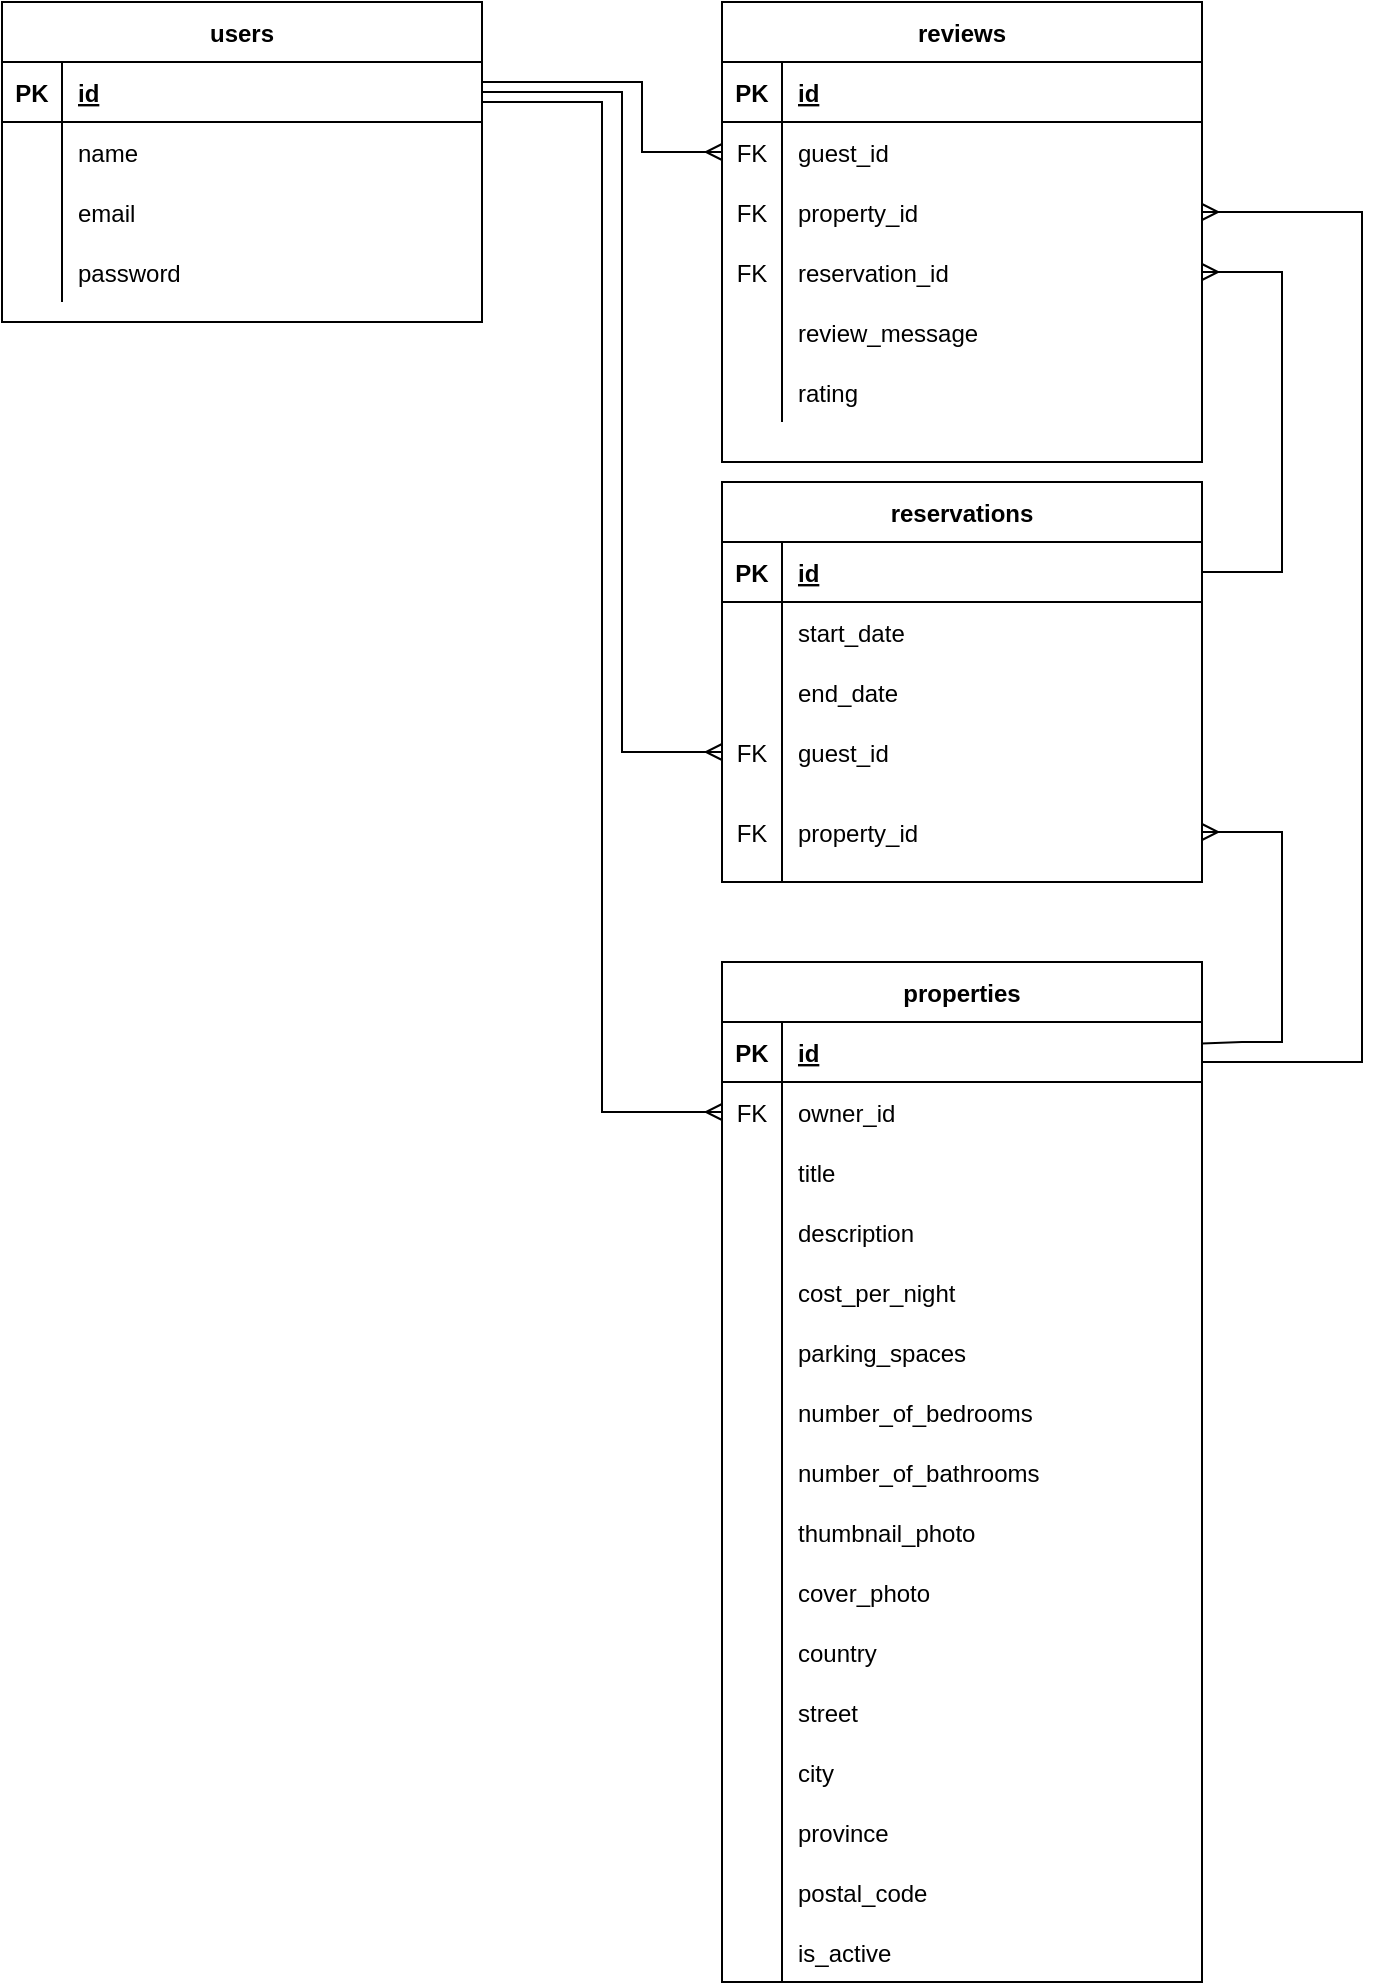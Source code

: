 <mxfile version="16.2.1" type="github"><diagram id="R2lEEEUBdFMjLlhIrx00" name="Page-1"><mxGraphModel dx="1590" dy="773" grid="1" gridSize="10" guides="1" tooltips="1" connect="1" arrows="1" fold="1" page="1" pageScale="1" pageWidth="850" pageHeight="1100" math="0" shadow="0" extFonts="Permanent Marker^https://fonts.googleapis.com/css?family=Permanent+Marker"><root><mxCell id="0"/><mxCell id="1" parent="0"/><mxCell id="C-vyLk0tnHw3VtMMgP7b-23" value="users" style="shape=table;startSize=30;container=1;collapsible=1;childLayout=tableLayout;fixedRows=1;rowLines=0;fontStyle=1;align=center;resizeLast=1;" parent="1" vertex="1"><mxGeometry x="80" y="40" width="240" height="160" as="geometry"/></mxCell><mxCell id="C-vyLk0tnHw3VtMMgP7b-24" value="" style="shape=partialRectangle;collapsible=0;dropTarget=0;pointerEvents=0;fillColor=none;points=[[0,0.5],[1,0.5]];portConstraint=eastwest;top=0;left=0;right=0;bottom=1;" parent="C-vyLk0tnHw3VtMMgP7b-23" vertex="1"><mxGeometry y="30" width="240" height="30" as="geometry"/></mxCell><mxCell id="C-vyLk0tnHw3VtMMgP7b-25" value="PK" style="shape=partialRectangle;overflow=hidden;connectable=0;fillColor=none;top=0;left=0;bottom=0;right=0;fontStyle=1;" parent="C-vyLk0tnHw3VtMMgP7b-24" vertex="1"><mxGeometry width="30" height="30" as="geometry"><mxRectangle width="30" height="30" as="alternateBounds"/></mxGeometry></mxCell><mxCell id="C-vyLk0tnHw3VtMMgP7b-26" value="id" style="shape=partialRectangle;overflow=hidden;connectable=0;fillColor=none;top=0;left=0;bottom=0;right=0;align=left;spacingLeft=6;fontStyle=5;" parent="C-vyLk0tnHw3VtMMgP7b-24" vertex="1"><mxGeometry x="30" width="210" height="30" as="geometry"><mxRectangle width="210" height="30" as="alternateBounds"/></mxGeometry></mxCell><mxCell id="C-vyLk0tnHw3VtMMgP7b-27" value="" style="shape=partialRectangle;collapsible=0;dropTarget=0;pointerEvents=0;fillColor=none;points=[[0,0.5],[1,0.5]];portConstraint=eastwest;top=0;left=0;right=0;bottom=0;" parent="C-vyLk0tnHw3VtMMgP7b-23" vertex="1"><mxGeometry y="60" width="240" height="30" as="geometry"/></mxCell><mxCell id="C-vyLk0tnHw3VtMMgP7b-28" value="" style="shape=partialRectangle;overflow=hidden;connectable=0;fillColor=none;top=0;left=0;bottom=0;right=0;" parent="C-vyLk0tnHw3VtMMgP7b-27" vertex="1"><mxGeometry width="30" height="30" as="geometry"><mxRectangle width="30" height="30" as="alternateBounds"/></mxGeometry></mxCell><mxCell id="C-vyLk0tnHw3VtMMgP7b-29" value="name" style="shape=partialRectangle;overflow=hidden;connectable=0;fillColor=none;top=0;left=0;bottom=0;right=0;align=left;spacingLeft=6;" parent="C-vyLk0tnHw3VtMMgP7b-27" vertex="1"><mxGeometry x="30" width="210" height="30" as="geometry"><mxRectangle width="210" height="30" as="alternateBounds"/></mxGeometry></mxCell><mxCell id="GCXoE9J_zPrUdsCp3kaU-1" value="" style="shape=partialRectangle;collapsible=0;dropTarget=0;pointerEvents=0;fillColor=none;points=[[0,0.5],[1,0.5]];portConstraint=eastwest;top=0;left=0;right=0;bottom=0;" parent="C-vyLk0tnHw3VtMMgP7b-23" vertex="1"><mxGeometry y="90" width="240" height="30" as="geometry"/></mxCell><mxCell id="GCXoE9J_zPrUdsCp3kaU-2" value="" style="shape=partialRectangle;overflow=hidden;connectable=0;fillColor=none;top=0;left=0;bottom=0;right=0;" parent="GCXoE9J_zPrUdsCp3kaU-1" vertex="1"><mxGeometry width="30" height="30" as="geometry"><mxRectangle width="30" height="30" as="alternateBounds"/></mxGeometry></mxCell><mxCell id="GCXoE9J_zPrUdsCp3kaU-3" value="email" style="shape=partialRectangle;overflow=hidden;connectable=0;fillColor=none;top=0;left=0;bottom=0;right=0;align=left;spacingLeft=6;" parent="GCXoE9J_zPrUdsCp3kaU-1" vertex="1"><mxGeometry x="30" width="210" height="30" as="geometry"><mxRectangle width="210" height="30" as="alternateBounds"/></mxGeometry></mxCell><mxCell id="GCXoE9J_zPrUdsCp3kaU-4" value="" style="shape=partialRectangle;collapsible=0;dropTarget=0;pointerEvents=0;fillColor=none;points=[[0,0.5],[1,0.5]];portConstraint=eastwest;top=0;left=0;right=0;bottom=0;" parent="C-vyLk0tnHw3VtMMgP7b-23" vertex="1"><mxGeometry y="120" width="240" height="30" as="geometry"/></mxCell><mxCell id="GCXoE9J_zPrUdsCp3kaU-5" value="" style="shape=partialRectangle;overflow=hidden;connectable=0;fillColor=none;top=0;left=0;bottom=0;right=0;" parent="GCXoE9J_zPrUdsCp3kaU-4" vertex="1"><mxGeometry width="30" height="30" as="geometry"><mxRectangle width="30" height="30" as="alternateBounds"/></mxGeometry></mxCell><mxCell id="GCXoE9J_zPrUdsCp3kaU-6" value="password" style="shape=partialRectangle;overflow=hidden;connectable=0;fillColor=none;top=0;left=0;bottom=0;right=0;align=left;spacingLeft=6;" parent="GCXoE9J_zPrUdsCp3kaU-4" vertex="1"><mxGeometry x="30" width="210" height="30" as="geometry"><mxRectangle width="210" height="30" as="alternateBounds"/></mxGeometry></mxCell><mxCell id="GCXoE9J_zPrUdsCp3kaU-80" value="reviews" style="shape=table;startSize=30;container=1;collapsible=1;childLayout=tableLayout;fixedRows=1;rowLines=0;fontStyle=1;align=center;resizeLast=1;" parent="1" vertex="1"><mxGeometry x="440" y="40" width="240" height="230" as="geometry"/></mxCell><mxCell id="GCXoE9J_zPrUdsCp3kaU-81" value="" style="shape=partialRectangle;collapsible=0;dropTarget=0;pointerEvents=0;fillColor=none;points=[[0,0.5],[1,0.5]];portConstraint=eastwest;top=0;left=0;right=0;bottom=1;" parent="GCXoE9J_zPrUdsCp3kaU-80" vertex="1"><mxGeometry y="30" width="240" height="30" as="geometry"/></mxCell><mxCell id="GCXoE9J_zPrUdsCp3kaU-82" value="PK" style="shape=partialRectangle;overflow=hidden;connectable=0;fillColor=none;top=0;left=0;bottom=0;right=0;fontStyle=1;" parent="GCXoE9J_zPrUdsCp3kaU-81" vertex="1"><mxGeometry width="30" height="30" as="geometry"><mxRectangle width="30" height="30" as="alternateBounds"/></mxGeometry></mxCell><mxCell id="GCXoE9J_zPrUdsCp3kaU-83" value="id" style="shape=partialRectangle;overflow=hidden;connectable=0;fillColor=none;top=0;left=0;bottom=0;right=0;align=left;spacingLeft=6;fontStyle=5;" parent="GCXoE9J_zPrUdsCp3kaU-81" vertex="1"><mxGeometry x="30" width="210" height="30" as="geometry"><mxRectangle width="210" height="30" as="alternateBounds"/></mxGeometry></mxCell><mxCell id="GCXoE9J_zPrUdsCp3kaU-87" value="" style="shape=partialRectangle;collapsible=0;dropTarget=0;pointerEvents=0;fillColor=none;points=[[0,0.5],[1,0.5]];portConstraint=eastwest;top=0;left=0;right=0;bottom=0;" parent="GCXoE9J_zPrUdsCp3kaU-80" vertex="1"><mxGeometry y="60" width="240" height="30" as="geometry"/></mxCell><mxCell id="GCXoE9J_zPrUdsCp3kaU-88" value="FK" style="shape=partialRectangle;overflow=hidden;connectable=0;fillColor=none;top=0;left=0;bottom=0;right=0;" parent="GCXoE9J_zPrUdsCp3kaU-87" vertex="1"><mxGeometry width="30" height="30" as="geometry"><mxRectangle width="30" height="30" as="alternateBounds"/></mxGeometry></mxCell><mxCell id="GCXoE9J_zPrUdsCp3kaU-89" value="guest_id" style="shape=partialRectangle;overflow=hidden;connectable=0;fillColor=none;top=0;left=0;bottom=0;right=0;align=left;spacingLeft=6;" parent="GCXoE9J_zPrUdsCp3kaU-87" vertex="1"><mxGeometry x="30" width="210" height="30" as="geometry"><mxRectangle width="210" height="30" as="alternateBounds"/></mxGeometry></mxCell><mxCell id="GCXoE9J_zPrUdsCp3kaU-101" value="" style="shape=partialRectangle;collapsible=0;dropTarget=0;pointerEvents=0;fillColor=none;points=[[0,0.5],[1,0.5]];portConstraint=eastwest;top=0;left=0;right=0;bottom=0;" parent="GCXoE9J_zPrUdsCp3kaU-80" vertex="1"><mxGeometry y="90" width="240" height="30" as="geometry"/></mxCell><mxCell id="GCXoE9J_zPrUdsCp3kaU-102" value="FK" style="shape=partialRectangle;overflow=hidden;connectable=0;fillColor=none;top=0;left=0;bottom=0;right=0;" parent="GCXoE9J_zPrUdsCp3kaU-101" vertex="1"><mxGeometry width="30" height="30" as="geometry"><mxRectangle width="30" height="30" as="alternateBounds"/></mxGeometry></mxCell><mxCell id="GCXoE9J_zPrUdsCp3kaU-103" value="property_id" style="shape=partialRectangle;overflow=hidden;connectable=0;fillColor=none;top=0;left=0;bottom=0;right=0;align=left;spacingLeft=6;" parent="GCXoE9J_zPrUdsCp3kaU-101" vertex="1"><mxGeometry x="30" width="210" height="30" as="geometry"><mxRectangle width="210" height="30" as="alternateBounds"/></mxGeometry></mxCell><mxCell id="GCXoE9J_zPrUdsCp3kaU-90" value="" style="shape=partialRectangle;collapsible=0;dropTarget=0;pointerEvents=0;fillColor=none;points=[[0,0.5],[1,0.5]];portConstraint=eastwest;top=0;left=0;right=0;bottom=0;" parent="GCXoE9J_zPrUdsCp3kaU-80" vertex="1"><mxGeometry y="120" width="240" height="30" as="geometry"/></mxCell><mxCell id="GCXoE9J_zPrUdsCp3kaU-91" value="FK" style="shape=partialRectangle;overflow=hidden;connectable=0;fillColor=none;top=0;left=0;bottom=0;right=0;" parent="GCXoE9J_zPrUdsCp3kaU-90" vertex="1"><mxGeometry width="30" height="30" as="geometry"><mxRectangle width="30" height="30" as="alternateBounds"/></mxGeometry></mxCell><mxCell id="GCXoE9J_zPrUdsCp3kaU-92" value="reservation_id" style="shape=partialRectangle;overflow=hidden;connectable=0;fillColor=none;top=0;left=0;bottom=0;right=0;align=left;spacingLeft=6;" parent="GCXoE9J_zPrUdsCp3kaU-90" vertex="1"><mxGeometry x="30" width="210" height="30" as="geometry"><mxRectangle width="210" height="30" as="alternateBounds"/></mxGeometry></mxCell><mxCell id="GCXoE9J_zPrUdsCp3kaU-93" value="" style="shape=partialRectangle;collapsible=0;dropTarget=0;pointerEvents=0;fillColor=none;points=[[0,0.5],[1,0.5]];portConstraint=eastwest;top=0;left=0;right=0;bottom=0;" parent="GCXoE9J_zPrUdsCp3kaU-80" vertex="1"><mxGeometry y="150" width="240" height="30" as="geometry"/></mxCell><mxCell id="GCXoE9J_zPrUdsCp3kaU-94" value="" style="shape=partialRectangle;overflow=hidden;connectable=0;fillColor=none;top=0;left=0;bottom=0;right=0;" parent="GCXoE9J_zPrUdsCp3kaU-93" vertex="1"><mxGeometry width="30" height="30" as="geometry"><mxRectangle width="30" height="30" as="alternateBounds"/></mxGeometry></mxCell><mxCell id="GCXoE9J_zPrUdsCp3kaU-95" value="review_message" style="shape=partialRectangle;overflow=hidden;connectable=0;fillColor=none;top=0;left=0;bottom=0;right=0;align=left;spacingLeft=6;" parent="GCXoE9J_zPrUdsCp3kaU-93" vertex="1"><mxGeometry x="30" width="210" height="30" as="geometry"><mxRectangle width="210" height="30" as="alternateBounds"/></mxGeometry></mxCell><mxCell id="GCXoE9J_zPrUdsCp3kaU-96" value="" style="shape=partialRectangle;collapsible=0;dropTarget=0;pointerEvents=0;fillColor=none;points=[[0,0.5],[1,0.5]];portConstraint=eastwest;top=0;left=0;right=0;bottom=0;" parent="GCXoE9J_zPrUdsCp3kaU-80" vertex="1"><mxGeometry y="180" width="240" height="30" as="geometry"/></mxCell><mxCell id="GCXoE9J_zPrUdsCp3kaU-97" value="" style="shape=partialRectangle;overflow=hidden;connectable=0;fillColor=none;top=0;left=0;bottom=0;right=0;" parent="GCXoE9J_zPrUdsCp3kaU-96" vertex="1"><mxGeometry width="30" height="30" as="geometry"><mxRectangle width="30" height="30" as="alternateBounds"/></mxGeometry></mxCell><mxCell id="GCXoE9J_zPrUdsCp3kaU-98" value="rating" style="shape=partialRectangle;overflow=hidden;connectable=0;fillColor=none;top=0;left=0;bottom=0;right=0;align=left;spacingLeft=6;" parent="GCXoE9J_zPrUdsCp3kaU-96" vertex="1"><mxGeometry x="30" width="210" height="30" as="geometry"><mxRectangle width="210" height="30" as="alternateBounds"/></mxGeometry></mxCell><mxCell id="GCXoE9J_zPrUdsCp3kaU-32" value="reservations" style="shape=table;startSize=30;container=1;collapsible=1;childLayout=tableLayout;fixedRows=1;rowLines=0;fontStyle=1;align=center;resizeLast=1;" parent="1" vertex="1"><mxGeometry x="440" y="280" width="240" height="200" as="geometry"/></mxCell><mxCell id="GCXoE9J_zPrUdsCp3kaU-33" value="" style="shape=partialRectangle;collapsible=0;dropTarget=0;pointerEvents=0;fillColor=none;points=[[0,0.5],[1,0.5]];portConstraint=eastwest;top=0;left=0;right=0;bottom=1;" parent="GCXoE9J_zPrUdsCp3kaU-32" vertex="1"><mxGeometry y="30" width="240" height="30" as="geometry"/></mxCell><mxCell id="GCXoE9J_zPrUdsCp3kaU-34" value="PK" style="shape=partialRectangle;overflow=hidden;connectable=0;fillColor=none;top=0;left=0;bottom=0;right=0;fontStyle=1;" parent="GCXoE9J_zPrUdsCp3kaU-33" vertex="1"><mxGeometry width="30" height="30" as="geometry"><mxRectangle width="30" height="30" as="alternateBounds"/></mxGeometry></mxCell><mxCell id="GCXoE9J_zPrUdsCp3kaU-35" value="id" style="shape=partialRectangle;overflow=hidden;connectable=0;fillColor=none;top=0;left=0;bottom=0;right=0;align=left;spacingLeft=6;fontStyle=5;" parent="GCXoE9J_zPrUdsCp3kaU-33" vertex="1"><mxGeometry x="30" width="210" height="30" as="geometry"><mxRectangle width="210" height="30" as="alternateBounds"/></mxGeometry></mxCell><mxCell id="GCXoE9J_zPrUdsCp3kaU-36" value="" style="shape=partialRectangle;collapsible=0;dropTarget=0;pointerEvents=0;fillColor=none;points=[[0,0.5],[1,0.5]];portConstraint=eastwest;top=0;left=0;right=0;bottom=0;" parent="GCXoE9J_zPrUdsCp3kaU-32" vertex="1"><mxGeometry y="60" width="240" height="30" as="geometry"/></mxCell><mxCell id="GCXoE9J_zPrUdsCp3kaU-37" value="" style="shape=partialRectangle;overflow=hidden;connectable=0;fillColor=none;top=0;left=0;bottom=0;right=0;" parent="GCXoE9J_zPrUdsCp3kaU-36" vertex="1"><mxGeometry width="30" height="30" as="geometry"><mxRectangle width="30" height="30" as="alternateBounds"/></mxGeometry></mxCell><mxCell id="GCXoE9J_zPrUdsCp3kaU-38" value="start_date" style="shape=partialRectangle;overflow=hidden;connectable=0;fillColor=none;top=0;left=0;bottom=0;right=0;align=left;spacingLeft=6;" parent="GCXoE9J_zPrUdsCp3kaU-36" vertex="1"><mxGeometry x="30" width="210" height="30" as="geometry"><mxRectangle width="210" height="30" as="alternateBounds"/></mxGeometry></mxCell><mxCell id="GCXoE9J_zPrUdsCp3kaU-39" value="" style="shape=partialRectangle;collapsible=0;dropTarget=0;pointerEvents=0;fillColor=none;points=[[0,0.5],[1,0.5]];portConstraint=eastwest;top=0;left=0;right=0;bottom=0;" parent="GCXoE9J_zPrUdsCp3kaU-32" vertex="1"><mxGeometry y="90" width="240" height="30" as="geometry"/></mxCell><mxCell id="GCXoE9J_zPrUdsCp3kaU-40" value="" style="shape=partialRectangle;overflow=hidden;connectable=0;fillColor=none;top=0;left=0;bottom=0;right=0;" parent="GCXoE9J_zPrUdsCp3kaU-39" vertex="1"><mxGeometry width="30" height="30" as="geometry"><mxRectangle width="30" height="30" as="alternateBounds"/></mxGeometry></mxCell><mxCell id="GCXoE9J_zPrUdsCp3kaU-41" value="end_date" style="shape=partialRectangle;overflow=hidden;connectable=0;fillColor=none;top=0;left=0;bottom=0;right=0;align=left;spacingLeft=6;" parent="GCXoE9J_zPrUdsCp3kaU-39" vertex="1"><mxGeometry x="30" width="210" height="30" as="geometry"><mxRectangle width="210" height="30" as="alternateBounds"/></mxGeometry></mxCell><mxCell id="GCXoE9J_zPrUdsCp3kaU-42" value="" style="shape=partialRectangle;collapsible=0;dropTarget=0;pointerEvents=0;fillColor=none;points=[[0,0.5],[1,0.5]];portConstraint=eastwest;top=0;left=0;right=0;bottom=0;" parent="GCXoE9J_zPrUdsCp3kaU-32" vertex="1"><mxGeometry y="120" width="240" height="30" as="geometry"/></mxCell><mxCell id="GCXoE9J_zPrUdsCp3kaU-43" value="FK" style="shape=partialRectangle;overflow=hidden;connectable=0;fillColor=none;top=0;left=0;bottom=0;right=0;" parent="GCXoE9J_zPrUdsCp3kaU-42" vertex="1"><mxGeometry width="30" height="30" as="geometry"><mxRectangle width="30" height="30" as="alternateBounds"/></mxGeometry></mxCell><mxCell id="GCXoE9J_zPrUdsCp3kaU-44" value="guest_id" style="shape=partialRectangle;overflow=hidden;connectable=0;fillColor=none;top=0;left=0;bottom=0;right=0;align=left;spacingLeft=6;" parent="GCXoE9J_zPrUdsCp3kaU-42" vertex="1"><mxGeometry x="30" width="210" height="30" as="geometry"><mxRectangle width="210" height="30" as="alternateBounds"/></mxGeometry></mxCell><mxCell id="GCXoE9J_zPrUdsCp3kaU-74" value="" style="shape=partialRectangle;collapsible=0;dropTarget=0;pointerEvents=0;fillColor=none;points=[[0,0.5],[1,0.5]];portConstraint=eastwest;top=0;left=0;right=0;bottom=0;" parent="GCXoE9J_zPrUdsCp3kaU-32" vertex="1"><mxGeometry y="150" width="240" height="50" as="geometry"/></mxCell><mxCell id="GCXoE9J_zPrUdsCp3kaU-75" value="FK" style="shape=partialRectangle;overflow=hidden;connectable=0;fillColor=none;top=0;left=0;bottom=0;right=0;" parent="GCXoE9J_zPrUdsCp3kaU-74" vertex="1"><mxGeometry width="30" height="50" as="geometry"><mxRectangle width="30" height="50" as="alternateBounds"/></mxGeometry></mxCell><mxCell id="GCXoE9J_zPrUdsCp3kaU-76" value="property_id" style="shape=partialRectangle;overflow=hidden;connectable=0;fillColor=none;top=0;left=0;bottom=0;right=0;align=left;spacingLeft=6;" parent="GCXoE9J_zPrUdsCp3kaU-74" vertex="1"><mxGeometry x="30" width="210" height="50" as="geometry"><mxRectangle width="210" height="50" as="alternateBounds"/></mxGeometry></mxCell><mxCell id="GCXoE9J_zPrUdsCp3kaU-10" value="properties" style="shape=table;startSize=30;container=1;collapsible=1;childLayout=tableLayout;fixedRows=1;rowLines=0;fontStyle=1;align=center;resizeLast=1;" parent="1" vertex="1"><mxGeometry x="440" y="520" width="240" height="510" as="geometry"/></mxCell><mxCell id="GCXoE9J_zPrUdsCp3kaU-11" value="" style="shape=partialRectangle;collapsible=0;dropTarget=0;pointerEvents=0;fillColor=none;points=[[0,0.5],[1,0.5]];portConstraint=eastwest;top=0;left=0;right=0;bottom=1;" parent="GCXoE9J_zPrUdsCp3kaU-10" vertex="1"><mxGeometry y="30" width="240" height="30" as="geometry"/></mxCell><mxCell id="GCXoE9J_zPrUdsCp3kaU-12" value="PK" style="shape=partialRectangle;overflow=hidden;connectable=0;fillColor=none;top=0;left=0;bottom=0;right=0;fontStyle=1;" parent="GCXoE9J_zPrUdsCp3kaU-11" vertex="1"><mxGeometry width="30" height="30" as="geometry"><mxRectangle width="30" height="30" as="alternateBounds"/></mxGeometry></mxCell><mxCell id="GCXoE9J_zPrUdsCp3kaU-13" value="id" style="shape=partialRectangle;overflow=hidden;connectable=0;fillColor=none;top=0;left=0;bottom=0;right=0;align=left;spacingLeft=6;fontStyle=5;" parent="GCXoE9J_zPrUdsCp3kaU-11" vertex="1"><mxGeometry x="30" width="210" height="30" as="geometry"><mxRectangle width="210" height="30" as="alternateBounds"/></mxGeometry></mxCell><mxCell id="GCXoE9J_zPrUdsCp3kaU-63" value="" style="shape=partialRectangle;collapsible=0;dropTarget=0;pointerEvents=0;fillColor=none;points=[[0,0.5],[1,0.5]];portConstraint=eastwest;top=0;left=0;right=0;bottom=0;" parent="GCXoE9J_zPrUdsCp3kaU-10" vertex="1"><mxGeometry y="60" width="240" height="30" as="geometry"/></mxCell><mxCell id="GCXoE9J_zPrUdsCp3kaU-64" value="FK" style="shape=partialRectangle;overflow=hidden;connectable=0;fillColor=none;top=0;left=0;bottom=0;right=0;" parent="GCXoE9J_zPrUdsCp3kaU-63" vertex="1"><mxGeometry width="30" height="30" as="geometry"><mxRectangle width="30" height="30" as="alternateBounds"/></mxGeometry></mxCell><mxCell id="GCXoE9J_zPrUdsCp3kaU-65" value="owner_id" style="shape=partialRectangle;overflow=hidden;connectable=0;fillColor=none;top=0;left=0;bottom=0;right=0;align=left;spacingLeft=6;" parent="GCXoE9J_zPrUdsCp3kaU-63" vertex="1"><mxGeometry x="30" width="210" height="30" as="geometry"><mxRectangle width="210" height="30" as="alternateBounds"/></mxGeometry></mxCell><mxCell id="GCXoE9J_zPrUdsCp3kaU-14" value="" style="shape=partialRectangle;collapsible=0;dropTarget=0;pointerEvents=0;fillColor=none;points=[[0,0.5],[1,0.5]];portConstraint=eastwest;top=0;left=0;right=0;bottom=0;" parent="GCXoE9J_zPrUdsCp3kaU-10" vertex="1"><mxGeometry y="90" width="240" height="30" as="geometry"/></mxCell><mxCell id="GCXoE9J_zPrUdsCp3kaU-15" value="" style="shape=partialRectangle;overflow=hidden;connectable=0;fillColor=none;top=0;left=0;bottom=0;right=0;" parent="GCXoE9J_zPrUdsCp3kaU-14" vertex="1"><mxGeometry width="30" height="30" as="geometry"><mxRectangle width="30" height="30" as="alternateBounds"/></mxGeometry></mxCell><mxCell id="GCXoE9J_zPrUdsCp3kaU-16" value="title" style="shape=partialRectangle;overflow=hidden;connectable=0;fillColor=none;top=0;left=0;bottom=0;right=0;align=left;spacingLeft=6;" parent="GCXoE9J_zPrUdsCp3kaU-14" vertex="1"><mxGeometry x="30" width="210" height="30" as="geometry"><mxRectangle width="210" height="30" as="alternateBounds"/></mxGeometry></mxCell><mxCell id="GCXoE9J_zPrUdsCp3kaU-17" value="" style="shape=partialRectangle;collapsible=0;dropTarget=0;pointerEvents=0;fillColor=none;points=[[0,0.5],[1,0.5]];portConstraint=eastwest;top=0;left=0;right=0;bottom=0;" parent="GCXoE9J_zPrUdsCp3kaU-10" vertex="1"><mxGeometry y="120" width="240" height="30" as="geometry"/></mxCell><mxCell id="GCXoE9J_zPrUdsCp3kaU-18" value="" style="shape=partialRectangle;overflow=hidden;connectable=0;fillColor=none;top=0;left=0;bottom=0;right=0;" parent="GCXoE9J_zPrUdsCp3kaU-17" vertex="1"><mxGeometry width="30" height="30" as="geometry"><mxRectangle width="30" height="30" as="alternateBounds"/></mxGeometry></mxCell><mxCell id="GCXoE9J_zPrUdsCp3kaU-19" value="description" style="shape=partialRectangle;overflow=hidden;connectable=0;fillColor=none;top=0;left=0;bottom=0;right=0;align=left;spacingLeft=6;" parent="GCXoE9J_zPrUdsCp3kaU-17" vertex="1"><mxGeometry x="30" width="210" height="30" as="geometry"><mxRectangle width="210" height="30" as="alternateBounds"/></mxGeometry></mxCell><mxCell id="GCXoE9J_zPrUdsCp3kaU-20" value="" style="shape=partialRectangle;collapsible=0;dropTarget=0;pointerEvents=0;fillColor=none;points=[[0,0.5],[1,0.5]];portConstraint=eastwest;top=0;left=0;right=0;bottom=0;" parent="GCXoE9J_zPrUdsCp3kaU-10" vertex="1"><mxGeometry y="150" width="240" height="30" as="geometry"/></mxCell><mxCell id="GCXoE9J_zPrUdsCp3kaU-21" value="" style="shape=partialRectangle;overflow=hidden;connectable=0;fillColor=none;top=0;left=0;bottom=0;right=0;" parent="GCXoE9J_zPrUdsCp3kaU-20" vertex="1"><mxGeometry width="30" height="30" as="geometry"><mxRectangle width="30" height="30" as="alternateBounds"/></mxGeometry></mxCell><mxCell id="GCXoE9J_zPrUdsCp3kaU-22" value="cost_per_night" style="shape=partialRectangle;overflow=hidden;connectable=0;fillColor=none;top=0;left=0;bottom=0;right=0;align=left;spacingLeft=6;" parent="GCXoE9J_zPrUdsCp3kaU-20" vertex="1"><mxGeometry x="30" width="210" height="30" as="geometry"><mxRectangle width="210" height="30" as="alternateBounds"/></mxGeometry></mxCell><mxCell id="GCXoE9J_zPrUdsCp3kaU-23" value="" style="shape=partialRectangle;collapsible=0;dropTarget=0;pointerEvents=0;fillColor=none;points=[[0,0.5],[1,0.5]];portConstraint=eastwest;top=0;left=0;right=0;bottom=0;" parent="GCXoE9J_zPrUdsCp3kaU-10" vertex="1"><mxGeometry y="180" width="240" height="30" as="geometry"/></mxCell><mxCell id="GCXoE9J_zPrUdsCp3kaU-24" value="" style="shape=partialRectangle;overflow=hidden;connectable=0;fillColor=none;top=0;left=0;bottom=0;right=0;" parent="GCXoE9J_zPrUdsCp3kaU-23" vertex="1"><mxGeometry width="30" height="30" as="geometry"><mxRectangle width="30" height="30" as="alternateBounds"/></mxGeometry></mxCell><mxCell id="GCXoE9J_zPrUdsCp3kaU-25" value="parking_spaces" style="shape=partialRectangle;overflow=hidden;connectable=0;fillColor=none;top=0;left=0;bottom=0;right=0;align=left;spacingLeft=6;" parent="GCXoE9J_zPrUdsCp3kaU-23" vertex="1"><mxGeometry x="30" width="210" height="30" as="geometry"><mxRectangle width="210" height="30" as="alternateBounds"/></mxGeometry></mxCell><mxCell id="GCXoE9J_zPrUdsCp3kaU-66" value="" style="shape=partialRectangle;collapsible=0;dropTarget=0;pointerEvents=0;fillColor=none;points=[[0,0.5],[1,0.5]];portConstraint=eastwest;top=0;left=0;right=0;bottom=0;" parent="GCXoE9J_zPrUdsCp3kaU-10" vertex="1"><mxGeometry y="210" width="240" height="30" as="geometry"/></mxCell><mxCell id="GCXoE9J_zPrUdsCp3kaU-67" value="" style="shape=partialRectangle;overflow=hidden;connectable=0;fillColor=none;top=0;left=0;bottom=0;right=0;" parent="GCXoE9J_zPrUdsCp3kaU-66" vertex="1"><mxGeometry width="30" height="30" as="geometry"><mxRectangle width="30" height="30" as="alternateBounds"/></mxGeometry></mxCell><mxCell id="GCXoE9J_zPrUdsCp3kaU-68" value="number_of_bedrooms" style="shape=partialRectangle;overflow=hidden;connectable=0;fillColor=none;top=0;left=0;bottom=0;right=0;align=left;spacingLeft=6;" parent="GCXoE9J_zPrUdsCp3kaU-66" vertex="1"><mxGeometry x="30" width="210" height="30" as="geometry"><mxRectangle width="210" height="30" as="alternateBounds"/></mxGeometry></mxCell><mxCell id="GCXoE9J_zPrUdsCp3kaU-69" value="" style="shape=partialRectangle;collapsible=0;dropTarget=0;pointerEvents=0;fillColor=none;points=[[0,0.5],[1,0.5]];portConstraint=eastwest;top=0;left=0;right=0;bottom=0;" parent="GCXoE9J_zPrUdsCp3kaU-10" vertex="1"><mxGeometry y="240" width="240" height="30" as="geometry"/></mxCell><mxCell id="GCXoE9J_zPrUdsCp3kaU-70" value="" style="shape=partialRectangle;overflow=hidden;connectable=0;fillColor=none;top=0;left=0;bottom=0;right=0;" parent="GCXoE9J_zPrUdsCp3kaU-69" vertex="1"><mxGeometry width="30" height="30" as="geometry"><mxRectangle width="30" height="30" as="alternateBounds"/></mxGeometry></mxCell><mxCell id="GCXoE9J_zPrUdsCp3kaU-71" value="number_of_bathrooms" style="shape=partialRectangle;overflow=hidden;connectable=0;fillColor=none;top=0;left=0;bottom=0;right=0;align=left;spacingLeft=6;" parent="GCXoE9J_zPrUdsCp3kaU-69" vertex="1"><mxGeometry x="30" width="210" height="30" as="geometry"><mxRectangle width="210" height="30" as="alternateBounds"/></mxGeometry></mxCell><mxCell id="GCXoE9J_zPrUdsCp3kaU-26" value="" style="shape=partialRectangle;collapsible=0;dropTarget=0;pointerEvents=0;fillColor=none;points=[[0,0.5],[1,0.5]];portConstraint=eastwest;top=0;left=0;right=0;bottom=0;" parent="GCXoE9J_zPrUdsCp3kaU-10" vertex="1"><mxGeometry y="270" width="240" height="30" as="geometry"/></mxCell><mxCell id="GCXoE9J_zPrUdsCp3kaU-27" value="" style="shape=partialRectangle;overflow=hidden;connectable=0;fillColor=none;top=0;left=0;bottom=0;right=0;" parent="GCXoE9J_zPrUdsCp3kaU-26" vertex="1"><mxGeometry width="30" height="30" as="geometry"><mxRectangle width="30" height="30" as="alternateBounds"/></mxGeometry></mxCell><mxCell id="GCXoE9J_zPrUdsCp3kaU-28" value="thumbnail_photo" style="shape=partialRectangle;overflow=hidden;connectable=0;fillColor=none;top=0;left=0;bottom=0;right=0;align=left;spacingLeft=6;" parent="GCXoE9J_zPrUdsCp3kaU-26" vertex="1"><mxGeometry x="30" width="210" height="30" as="geometry"><mxRectangle width="210" height="30" as="alternateBounds"/></mxGeometry></mxCell><mxCell id="GCXoE9J_zPrUdsCp3kaU-29" value="" style="shape=partialRectangle;collapsible=0;dropTarget=0;pointerEvents=0;fillColor=none;points=[[0,0.5],[1,0.5]];portConstraint=eastwest;top=0;left=0;right=0;bottom=0;" parent="GCXoE9J_zPrUdsCp3kaU-10" vertex="1"><mxGeometry y="300" width="240" height="30" as="geometry"/></mxCell><mxCell id="GCXoE9J_zPrUdsCp3kaU-30" value="" style="shape=partialRectangle;overflow=hidden;connectable=0;fillColor=none;top=0;left=0;bottom=0;right=0;" parent="GCXoE9J_zPrUdsCp3kaU-29" vertex="1"><mxGeometry width="30" height="30" as="geometry"><mxRectangle width="30" height="30" as="alternateBounds"/></mxGeometry></mxCell><mxCell id="GCXoE9J_zPrUdsCp3kaU-31" value="cover_photo" style="shape=partialRectangle;overflow=hidden;connectable=0;fillColor=none;top=0;left=0;bottom=0;right=0;align=left;spacingLeft=6;" parent="GCXoE9J_zPrUdsCp3kaU-29" vertex="1"><mxGeometry x="30" width="210" height="30" as="geometry"><mxRectangle width="210" height="30" as="alternateBounds"/></mxGeometry></mxCell><mxCell id="GCXoE9J_zPrUdsCp3kaU-45" value="" style="shape=partialRectangle;collapsible=0;dropTarget=0;pointerEvents=0;fillColor=none;points=[[0,0.5],[1,0.5]];portConstraint=eastwest;top=0;left=0;right=0;bottom=0;" parent="GCXoE9J_zPrUdsCp3kaU-10" vertex="1"><mxGeometry y="330" width="240" height="30" as="geometry"/></mxCell><mxCell id="GCXoE9J_zPrUdsCp3kaU-46" value="" style="shape=partialRectangle;overflow=hidden;connectable=0;fillColor=none;top=0;left=0;bottom=0;right=0;" parent="GCXoE9J_zPrUdsCp3kaU-45" vertex="1"><mxGeometry width="30" height="30" as="geometry"><mxRectangle width="30" height="30" as="alternateBounds"/></mxGeometry></mxCell><mxCell id="GCXoE9J_zPrUdsCp3kaU-47" value="country" style="shape=partialRectangle;overflow=hidden;connectable=0;fillColor=none;top=0;left=0;bottom=0;right=0;align=left;spacingLeft=6;" parent="GCXoE9J_zPrUdsCp3kaU-45" vertex="1"><mxGeometry x="30" width="210" height="30" as="geometry"><mxRectangle width="210" height="30" as="alternateBounds"/></mxGeometry></mxCell><mxCell id="GCXoE9J_zPrUdsCp3kaU-48" value="" style="shape=partialRectangle;collapsible=0;dropTarget=0;pointerEvents=0;fillColor=none;points=[[0,0.5],[1,0.5]];portConstraint=eastwest;top=0;left=0;right=0;bottom=0;" parent="GCXoE9J_zPrUdsCp3kaU-10" vertex="1"><mxGeometry y="360" width="240" height="30" as="geometry"/></mxCell><mxCell id="GCXoE9J_zPrUdsCp3kaU-49" value="" style="shape=partialRectangle;overflow=hidden;connectable=0;fillColor=none;top=0;left=0;bottom=0;right=0;" parent="GCXoE9J_zPrUdsCp3kaU-48" vertex="1"><mxGeometry width="30" height="30" as="geometry"><mxRectangle width="30" height="30" as="alternateBounds"/></mxGeometry></mxCell><mxCell id="GCXoE9J_zPrUdsCp3kaU-50" value="street" style="shape=partialRectangle;overflow=hidden;connectable=0;fillColor=none;top=0;left=0;bottom=0;right=0;align=left;spacingLeft=6;" parent="GCXoE9J_zPrUdsCp3kaU-48" vertex="1"><mxGeometry x="30" width="210" height="30" as="geometry"><mxRectangle width="210" height="30" as="alternateBounds"/></mxGeometry></mxCell><mxCell id="GCXoE9J_zPrUdsCp3kaU-51" value="" style="shape=partialRectangle;collapsible=0;dropTarget=0;pointerEvents=0;fillColor=none;points=[[0,0.5],[1,0.5]];portConstraint=eastwest;top=0;left=0;right=0;bottom=0;" parent="GCXoE9J_zPrUdsCp3kaU-10" vertex="1"><mxGeometry y="390" width="240" height="30" as="geometry"/></mxCell><mxCell id="GCXoE9J_zPrUdsCp3kaU-52" value="" style="shape=partialRectangle;overflow=hidden;connectable=0;fillColor=none;top=0;left=0;bottom=0;right=0;" parent="GCXoE9J_zPrUdsCp3kaU-51" vertex="1"><mxGeometry width="30" height="30" as="geometry"><mxRectangle width="30" height="30" as="alternateBounds"/></mxGeometry></mxCell><mxCell id="GCXoE9J_zPrUdsCp3kaU-53" value="city" style="shape=partialRectangle;overflow=hidden;connectable=0;fillColor=none;top=0;left=0;bottom=0;right=0;align=left;spacingLeft=6;" parent="GCXoE9J_zPrUdsCp3kaU-51" vertex="1"><mxGeometry x="30" width="210" height="30" as="geometry"><mxRectangle width="210" height="30" as="alternateBounds"/></mxGeometry></mxCell><mxCell id="GCXoE9J_zPrUdsCp3kaU-54" value="" style="shape=partialRectangle;collapsible=0;dropTarget=0;pointerEvents=0;fillColor=none;points=[[0,0.5],[1,0.5]];portConstraint=eastwest;top=0;left=0;right=0;bottom=0;" parent="GCXoE9J_zPrUdsCp3kaU-10" vertex="1"><mxGeometry y="420" width="240" height="30" as="geometry"/></mxCell><mxCell id="GCXoE9J_zPrUdsCp3kaU-55" value="" style="shape=partialRectangle;overflow=hidden;connectable=0;fillColor=none;top=0;left=0;bottom=0;right=0;" parent="GCXoE9J_zPrUdsCp3kaU-54" vertex="1"><mxGeometry width="30" height="30" as="geometry"><mxRectangle width="30" height="30" as="alternateBounds"/></mxGeometry></mxCell><mxCell id="GCXoE9J_zPrUdsCp3kaU-56" value="province" style="shape=partialRectangle;overflow=hidden;connectable=0;fillColor=none;top=0;left=0;bottom=0;right=0;align=left;spacingLeft=6;" parent="GCXoE9J_zPrUdsCp3kaU-54" vertex="1"><mxGeometry x="30" width="210" height="30" as="geometry"><mxRectangle width="210" height="30" as="alternateBounds"/></mxGeometry></mxCell><mxCell id="GCXoE9J_zPrUdsCp3kaU-57" value="" style="shape=partialRectangle;collapsible=0;dropTarget=0;pointerEvents=0;fillColor=none;points=[[0,0.5],[1,0.5]];portConstraint=eastwest;top=0;left=0;right=0;bottom=0;" parent="GCXoE9J_zPrUdsCp3kaU-10" vertex="1"><mxGeometry y="450" width="240" height="30" as="geometry"/></mxCell><mxCell id="GCXoE9J_zPrUdsCp3kaU-58" value="" style="shape=partialRectangle;overflow=hidden;connectable=0;fillColor=none;top=0;left=0;bottom=0;right=0;" parent="GCXoE9J_zPrUdsCp3kaU-57" vertex="1"><mxGeometry width="30" height="30" as="geometry"><mxRectangle width="30" height="30" as="alternateBounds"/></mxGeometry></mxCell><mxCell id="GCXoE9J_zPrUdsCp3kaU-59" value="postal_code" style="shape=partialRectangle;overflow=hidden;connectable=0;fillColor=none;top=0;left=0;bottom=0;right=0;align=left;spacingLeft=6;" parent="GCXoE9J_zPrUdsCp3kaU-57" vertex="1"><mxGeometry x="30" width="210" height="30" as="geometry"><mxRectangle width="210" height="30" as="alternateBounds"/></mxGeometry></mxCell><mxCell id="GCXoE9J_zPrUdsCp3kaU-60" value="" style="shape=partialRectangle;collapsible=0;dropTarget=0;pointerEvents=0;fillColor=none;points=[[0,0.5],[1,0.5]];portConstraint=eastwest;top=0;left=0;right=0;bottom=0;" parent="GCXoE9J_zPrUdsCp3kaU-10" vertex="1"><mxGeometry y="480" width="240" height="30" as="geometry"/></mxCell><mxCell id="GCXoE9J_zPrUdsCp3kaU-61" value="" style="shape=partialRectangle;overflow=hidden;connectable=0;fillColor=none;top=0;left=0;bottom=0;right=0;" parent="GCXoE9J_zPrUdsCp3kaU-60" vertex="1"><mxGeometry width="30" height="30" as="geometry"><mxRectangle width="30" height="30" as="alternateBounds"/></mxGeometry></mxCell><mxCell id="GCXoE9J_zPrUdsCp3kaU-62" value="is_active" style="shape=partialRectangle;overflow=hidden;connectable=0;fillColor=none;top=0;left=0;bottom=0;right=0;align=left;spacingLeft=6;" parent="GCXoE9J_zPrUdsCp3kaU-60" vertex="1"><mxGeometry x="30" width="210" height="30" as="geometry"><mxRectangle width="210" height="30" as="alternateBounds"/></mxGeometry></mxCell><mxCell id="GCXoE9J_zPrUdsCp3kaU-73" value="" style="edgeStyle=orthogonalEdgeStyle;fontSize=12;html=1;endArrow=ERmany;rounded=0;" parent="1" source="C-vyLk0tnHw3VtMMgP7b-24" target="GCXoE9J_zPrUdsCp3kaU-63" edge="1"><mxGeometry width="100" height="100" relative="1" as="geometry"><mxPoint x="370" y="70" as="sourcePoint"/><mxPoint x="270" y="380" as="targetPoint"/><Array as="points"><mxPoint x="380" y="90"/><mxPoint x="380" y="595"/></Array></mxGeometry></mxCell><mxCell id="GCXoE9J_zPrUdsCp3kaU-99" value="" style="edgeStyle=orthogonalEdgeStyle;fontSize=12;html=1;endArrow=ERmany;rounded=0;" parent="1" source="C-vyLk0tnHw3VtMMgP7b-24" target="GCXoE9J_zPrUdsCp3kaU-87" edge="1"><mxGeometry width="100" height="100" relative="1" as="geometry"><mxPoint x="330" y="95" as="sourcePoint"/><mxPoint x="450" y="365" as="targetPoint"/><Array as="points"><mxPoint x="400" y="80"/><mxPoint x="400" y="115"/></Array></mxGeometry></mxCell><mxCell id="GCXoE9J_zPrUdsCp3kaU-100" value="" style="edgeStyle=orthogonalEdgeStyle;fontSize=12;html=1;endArrow=ERmany;rounded=0;" parent="1" source="GCXoE9J_zPrUdsCp3kaU-33" target="GCXoE9J_zPrUdsCp3kaU-90" edge="1"><mxGeometry width="100" height="100" relative="1" as="geometry"><mxPoint x="330" y="95" as="sourcePoint"/><mxPoint x="330" y="355" as="targetPoint"/><Array as="points"><mxPoint x="720" y="325"/><mxPoint x="720" y="175"/></Array></mxGeometry></mxCell><mxCell id="GCXoE9J_zPrUdsCp3kaU-78" value="" style="fontSize=12;html=1;endArrow=ERmany;rounded=0;" parent="1" source="GCXoE9J_zPrUdsCp3kaU-11" target="GCXoE9J_zPrUdsCp3kaU-74" edge="1"><mxGeometry width="100" height="100" relative="1" as="geometry"><mxPoint x="760" y="300" as="sourcePoint"/><mxPoint x="660" y="360" as="targetPoint"/><Array as="points"><mxPoint x="700" y="560"/><mxPoint x="720" y="560"/><mxPoint x="720" y="455"/></Array></mxGeometry></mxCell><mxCell id="GCXoE9J_zPrUdsCp3kaU-104" value="" style="edgeStyle=orthogonalEdgeStyle;fontSize=12;html=1;endArrow=ERmany;rounded=0;" parent="1" source="GCXoE9J_zPrUdsCp3kaU-11" target="GCXoE9J_zPrUdsCp3kaU-101" edge="1"><mxGeometry width="100" height="100" relative="1" as="geometry"><mxPoint x="690" y="575" as="sourcePoint"/><mxPoint x="690" y="465" as="targetPoint"/><Array as="points"><mxPoint x="760" y="570"/><mxPoint x="760" y="145"/></Array></mxGeometry></mxCell><mxCell id="GCXoE9J_zPrUdsCp3kaU-79" value="" style="edgeStyle=orthogonalEdgeStyle;fontSize=12;html=1;endArrow=ERmany;rounded=0;" parent="1" source="C-vyLk0tnHw3VtMMgP7b-24" target="GCXoE9J_zPrUdsCp3kaU-42" edge="1"><mxGeometry width="100" height="100" relative="1" as="geometry"><mxPoint x="360" y="190" as="sourcePoint"/><mxPoint x="760" y="450" as="targetPoint"/><Array as="points"><mxPoint x="390" y="85"/><mxPoint x="390" y="415"/></Array></mxGeometry></mxCell></root></mxGraphModel></diagram></mxfile>